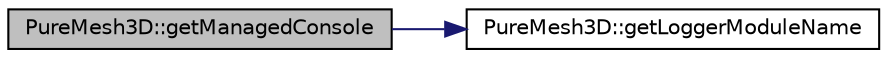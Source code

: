 digraph "PureMesh3D::getManagedConsole"
{
 // LATEX_PDF_SIZE
  edge [fontname="Helvetica",fontsize="10",labelfontname="Helvetica",labelfontsize="10"];
  node [fontname="Helvetica",fontsize="10",shape=record];
  rankdir="LR";
  Node1 [label="PureMesh3D::getManagedConsole",height=0.2,width=0.4,color="black", fillcolor="grey75", style="filled", fontcolor="black",tooltip="Returns access to console preset with logger module name as this class."];
  Node1 -> Node2 [color="midnightblue",fontsize="10",style="solid",fontname="Helvetica"];
  Node2 [label="PureMesh3D::getLoggerModuleName",height=0.2,width=0.4,color="black", fillcolor="white", style="filled",URL="$class_pure_mesh3_d.html#af7342f3dc213b1de5da80545a788bf68",tooltip="Returns the logger module name of this class."];
}
